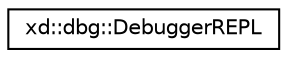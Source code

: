 digraph "Graphical Class Hierarchy"
{
  edge [fontname="Helvetica",fontsize="10",labelfontname="Helvetica",labelfontsize="10"];
  node [fontname="Helvetica",fontsize="10",shape=record];
  rankdir="LR";
  Node0 [label="xd::dbg::DebuggerREPL",height=0.2,width=0.4,color="black", fillcolor="white", style="filled",URL="$classxd_1_1dbg_1_1_debugger_r_e_p_l.html"];
}
